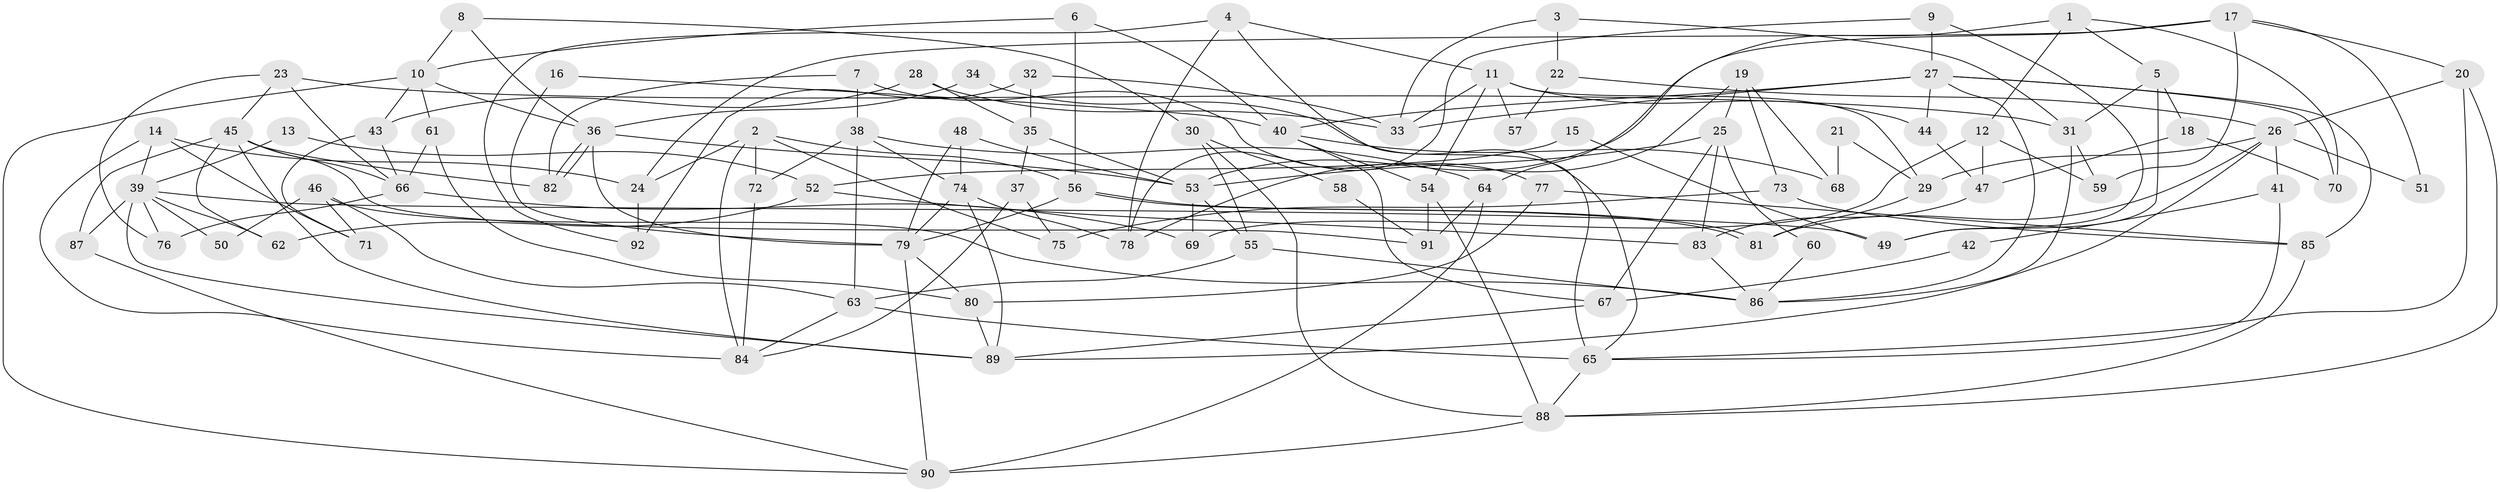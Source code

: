 // Generated by graph-tools (version 1.1) at 2025/02/03/09/25 03:02:11]
// undirected, 92 vertices, 184 edges
graph export_dot {
graph [start="1"]
  node [color=gray90,style=filled];
  1;
  2;
  3;
  4;
  5;
  6;
  7;
  8;
  9;
  10;
  11;
  12;
  13;
  14;
  15;
  16;
  17;
  18;
  19;
  20;
  21;
  22;
  23;
  24;
  25;
  26;
  27;
  28;
  29;
  30;
  31;
  32;
  33;
  34;
  35;
  36;
  37;
  38;
  39;
  40;
  41;
  42;
  43;
  44;
  45;
  46;
  47;
  48;
  49;
  50;
  51;
  52;
  53;
  54;
  55;
  56;
  57;
  58;
  59;
  60;
  61;
  62;
  63;
  64;
  65;
  66;
  67;
  68;
  69;
  70;
  71;
  72;
  73;
  74;
  75;
  76;
  77;
  78;
  79;
  80;
  81;
  82;
  83;
  84;
  85;
  86;
  87;
  88;
  89;
  90;
  91;
  92;
  1 -- 64;
  1 -- 5;
  1 -- 12;
  1 -- 70;
  2 -- 56;
  2 -- 72;
  2 -- 24;
  2 -- 75;
  2 -- 84;
  3 -- 31;
  3 -- 33;
  3 -- 22;
  4 -- 65;
  4 -- 78;
  4 -- 11;
  4 -- 92;
  5 -- 18;
  5 -- 31;
  5 -- 49;
  6 -- 40;
  6 -- 10;
  6 -- 56;
  7 -- 77;
  7 -- 38;
  7 -- 82;
  8 -- 30;
  8 -- 36;
  8 -- 10;
  9 -- 49;
  9 -- 27;
  9 -- 78;
  10 -- 90;
  10 -- 36;
  10 -- 43;
  10 -- 61;
  11 -- 29;
  11 -- 33;
  11 -- 44;
  11 -- 54;
  11 -- 57;
  12 -- 59;
  12 -- 47;
  12 -- 69;
  13 -- 52;
  13 -- 39;
  14 -- 24;
  14 -- 39;
  14 -- 71;
  14 -- 84;
  15 -- 52;
  15 -- 49;
  16 -- 79;
  16 -- 40;
  17 -- 53;
  17 -- 24;
  17 -- 20;
  17 -- 51;
  17 -- 59;
  18 -- 47;
  18 -- 70;
  19 -- 78;
  19 -- 73;
  19 -- 25;
  19 -- 68;
  20 -- 88;
  20 -- 26;
  20 -- 65;
  21 -- 29;
  21 -- 68;
  22 -- 26;
  22 -- 57;
  23 -- 45;
  23 -- 66;
  23 -- 31;
  23 -- 76;
  24 -- 92;
  25 -- 53;
  25 -- 60;
  25 -- 67;
  25 -- 83;
  26 -- 89;
  26 -- 29;
  26 -- 41;
  26 -- 51;
  26 -- 81;
  27 -- 86;
  27 -- 40;
  27 -- 33;
  27 -- 44;
  27 -- 70;
  27 -- 85;
  28 -- 33;
  28 -- 43;
  28 -- 35;
  29 -- 81;
  30 -- 55;
  30 -- 88;
  30 -- 58;
  31 -- 86;
  31 -- 59;
  32 -- 35;
  32 -- 33;
  32 -- 92;
  34 -- 36;
  34 -- 65;
  35 -- 53;
  35 -- 37;
  36 -- 82;
  36 -- 82;
  36 -- 53;
  36 -- 79;
  37 -- 84;
  37 -- 75;
  38 -- 74;
  38 -- 63;
  38 -- 64;
  38 -- 72;
  39 -- 89;
  39 -- 87;
  39 -- 49;
  39 -- 50;
  39 -- 62;
  39 -- 76;
  40 -- 67;
  40 -- 54;
  40 -- 68;
  41 -- 65;
  41 -- 42;
  42 -- 67;
  43 -- 66;
  43 -- 71;
  44 -- 47;
  45 -- 89;
  45 -- 82;
  45 -- 62;
  45 -- 66;
  45 -- 87;
  45 -- 91;
  46 -- 86;
  46 -- 71;
  46 -- 50;
  46 -- 63;
  47 -- 83;
  48 -- 79;
  48 -- 53;
  48 -- 74;
  52 -- 83;
  52 -- 62;
  53 -- 69;
  53 -- 55;
  54 -- 88;
  54 -- 91;
  55 -- 63;
  55 -- 86;
  56 -- 81;
  56 -- 81;
  56 -- 79;
  58 -- 91;
  60 -- 86;
  61 -- 66;
  61 -- 80;
  63 -- 84;
  63 -- 65;
  64 -- 91;
  64 -- 90;
  65 -- 88;
  66 -- 76;
  66 -- 69;
  67 -- 89;
  72 -- 84;
  73 -- 85;
  73 -- 75;
  74 -- 79;
  74 -- 78;
  74 -- 89;
  77 -- 80;
  77 -- 85;
  79 -- 80;
  79 -- 90;
  80 -- 89;
  83 -- 86;
  85 -- 88;
  87 -- 90;
  88 -- 90;
}
